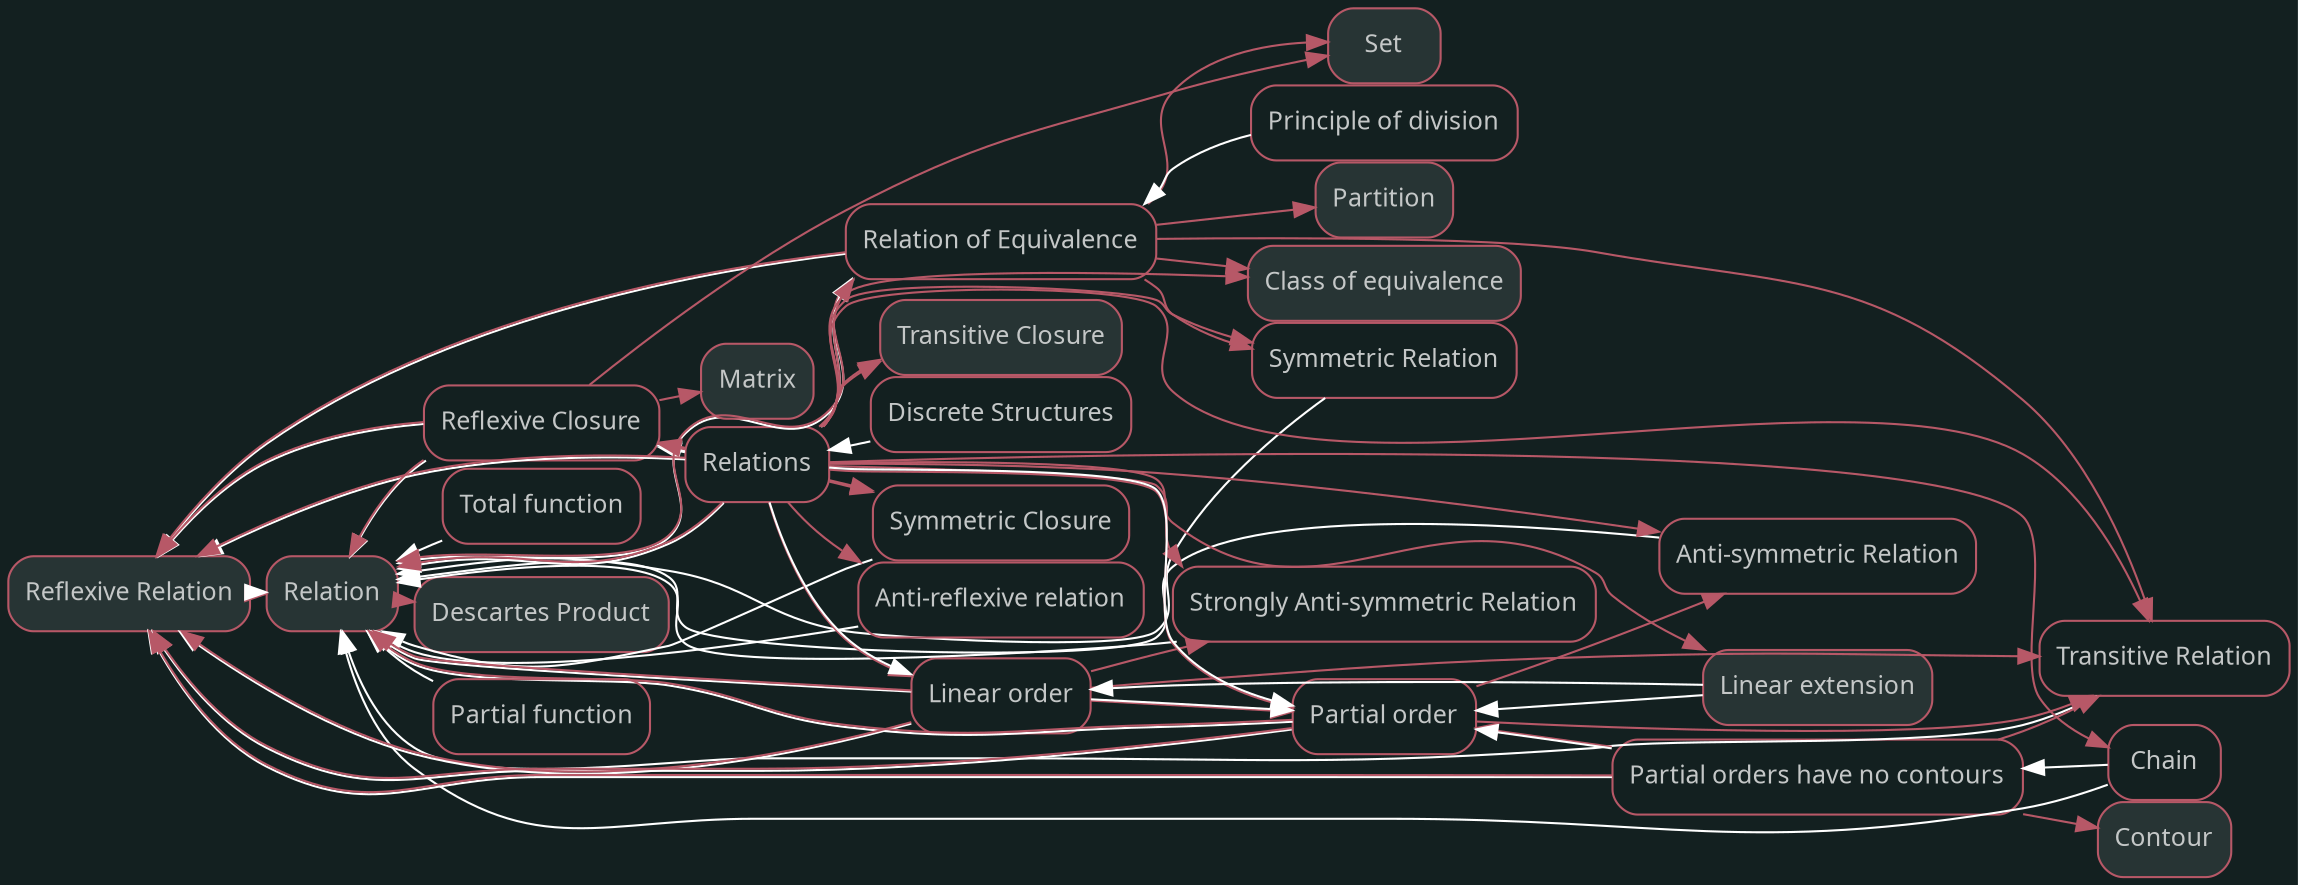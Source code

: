 digraph "Reflexive Relation" {graph [nodesep=0,ranksep=0,rankdir="LR",bgcolor="#132020"];node [shape="rectangle",style="rounded,filled",fontname="sans",fontsize="12px",labelfontname="sans",color="#b75867",fillcolor="#273434",fontcolor="#c4c7c7"];"Reflexive Relation" [label="Reflexive Relation",tooltip="Reflexive Relation",URL="/Knowledge/Reflexive Relation.html",target="_parent"];"Relation" [label="Relation",tooltip="Relation",URL="/Knowledge/Relation.html",target="_parent"];subgraph "Forward Reflexive Relation" {edge [color="#b75867"];"Reflexive Relation" -> "Relation";}
node [shape="rectangle",style="rounded",fontname="sans",fontsize="12px",labelfontname="sans",color="#b75867",fillcolor="#FFFFFF",fontcolor="#c4c7c7"];"Reflexive Closure" [label="Reflexive Closure",tooltip="Reflexive Closure",URL="/Knowledge/Reflexive Closure.html",target="_parent"];"Relation of Equivalence" [label="Relation of Equivalence",tooltip="Relation of Equivalence",URL="/Knowledge/Relation of Equivalence.html",target="_parent"];"Relations" [label="Relations",tooltip="Relations",URL="/Knowledge/Relations.html",target="_parent"];"Linear order" [label="Linear order",tooltip="Linear order",URL="/Knowledge/Linear order.html",target="_parent"];"Partial orders have no contours" [label="Partial orders have no contours",tooltip="Partial orders have no contours",URL="/Knowledge/Partial orders have no contours.html",target="_parent"];"Partial order" [label="Partial order",tooltip="Partial order",URL="/Knowledge/Partial order.html",target="_parent"];subgraph "Backward Reflexive Relation" {edge [dir="back",color="#FFFFFF"];"Reflexive Relation" -> "Reflexive Closure";"Reflexive Relation" -> "Relation of Equivalence";"Reflexive Relation" -> "Relations";"Reflexive Relation" -> "Linear order";"Reflexive Relation" -> "Partial orders have no contours";"Reflexive Relation" -> "Partial order";}node [shape="rectangle",style="rounded,filled",fontname="sans",fontsize="12px",labelfontname="sans",color="#b75867",fillcolor="#273434",fontcolor="#c4c7c7"];"Relation" [label="Relation",tooltip="Relation",URL="/Knowledge/Relation.html",target="_parent"];"Descartes Product" [label="Descartes Product",tooltip="Descartes Product",URL="/Knowledge/Descartes Product.html",target="_parent"];subgraph "Forward Relation" {edge [color="#b75867"];"Relation" -> "Descartes Product";}
node [shape="rectangle",style="rounded",fontname="sans",fontsize="12px",labelfontname="sans",color="#b75867",fillcolor="#FFFFFF",fontcolor="#c4c7c7"];"Anti-symmetric Relation" [label="Anti-symmetric Relation",tooltip="Anti-symmetric Relation",URL="/Knowledge/Anti-symmetric Relation.html",target="_parent"];"Chain" [label="Chain",tooltip="Chain",URL="/Knowledge/Chain.html",target="_parent"];"Reflexive Closure" [label="Reflexive Closure",tooltip="Reflexive Closure",URL="/Knowledge/Reflexive Closure.html",target="_parent"];"Symmetric Closure" [label="Symmetric Closure",tooltip="Symmetric Closure",URL="/Knowledge/Symmetric Closure.html",target="_parent"];"Relation of Equivalence" [label="Relation of Equivalence",tooltip="Relation of Equivalence",URL="/Knowledge/Relation of Equivalence.html",target="_parent"];"Symmetric Relation" [label="Symmetric Relation",tooltip="Symmetric Relation",URL="/Knowledge/Symmetric Relation.html",target="_parent"];"Partial function" [label="Partial function",tooltip="Partial function",URL="/Knowledge/Partial function.html",target="_parent"];"Relations" [label="Relations",tooltip="Relations",URL="/Knowledge/Relations.html",target="_parent"];"Linear order" [label="Linear order",tooltip="Linear order",URL="/Knowledge/Linear order.html",target="_parent"];"Total function" [label="Total function",tooltip="Total function",URL="/Knowledge/Total function.html",target="_parent"];"Transitive Relation" [label="Transitive Relation",tooltip="Transitive Relation",URL="/Knowledge/Transitive Relation.html",target="_parent"];"Reflexive Relation" [label="Reflexive Relation",tooltip="Reflexive Relation",URL="/Knowledge/Reflexive Relation.html",target="_parent"];"Anti-reflexive relation" [label="Anti-reflexive relation",tooltip="Anti-reflexive relation",URL="/Knowledge/Anti-reflexive relation.html",target="_parent"];"Strongly Anti-symmetric Relation" [label="Strongly Anti-symmetric Relation",tooltip="Strongly Anti-symmetric Relation",URL="/Knowledge/Strongly Anti-symmetric Relation.html",target="_parent"];"Partial order" [label="Partial order",tooltip="Partial order",URL="/Knowledge/Partial order.html",target="_parent"];subgraph "Backward Relation" {edge [dir="back",color="#FFFFFF"];"Relation" -> "Anti-symmetric Relation";"Relation" -> "Chain";"Relation" -> "Reflexive Closure";"Relation" -> "Symmetric Closure";"Relation" -> "Relation of Equivalence";"Relation" -> "Symmetric Relation";"Relation" -> "Partial function";"Relation" -> "Relations";"Relation" -> "Linear order";"Relation" -> "Total function";"Relation" -> "Transitive Relation";"Relation" -> "Reflexive Relation";"Relation" -> "Anti-reflexive relation";"Relation" -> "Strongly Anti-symmetric Relation";"Relation" -> "Partial order";}node [shape="rectangle",style="rounded,filled",fontname="sans",fontsize="12px",labelfontname="sans",color="#b75867",fillcolor="#273434",fontcolor="#c4c7c7"];"Reflexive Closure" [label="Reflexive Closure",tooltip="Reflexive Closure",URL="/Knowledge/Reflexive Closure.html",target="_parent"];"Matrix" [label="Matrix",tooltip="Matrix",URL="/Knowledge/Matrix.html",target="_parent"];"Relation" [label="Relation",tooltip="Relation",URL="/Knowledge/Relation.html",target="_parent"];"Set" [label="Set",tooltip="Set",URL="/Knowledge/Set.html",target="_parent"];"Reflexive Relation" [label="Reflexive Relation",tooltip="Reflexive Relation",URL="/Knowledge/Reflexive Relation.html",target="_parent"];subgraph "Forward Reflexive Closure" {edge [color="#b75867"];"Reflexive Closure" -> "Matrix";"Reflexive Closure" -> "Relation";"Reflexive Closure" -> "Set";"Reflexive Closure" -> "Reflexive Relation";}
node [shape="rectangle",style="rounded",fontname="sans",fontsize="12px",labelfontname="sans",color="#b75867",fillcolor="#FFFFFF",fontcolor="#c4c7c7"];"Relations" [label="Relations",tooltip="Relations",URL="/Knowledge/Relations.html",target="_parent"];subgraph "Backward Reflexive Closure" {edge [dir="back",color="#FFFFFF"];"Reflexive Closure" -> "Relations";"Reflexive Closure" -> "Relations";}node [shape="rectangle",style="rounded,filled",fontname="sans",fontsize="12px",labelfontname="sans",color="#b75867",fillcolor="#273434",fontcolor="#c4c7c7"];"Relation of Equivalence" [label="Relation of Equivalence",tooltip="Relation of Equivalence",URL="/Knowledge/Relation of Equivalence.html",target="_parent"];"Class of equivalence" [label="Class of equivalence",tooltip="Class of equivalence",URL="/Knowledge/Class of equivalence.html",target="_parent"];"Set" [label="Set",tooltip="Set",URL="/Knowledge/Set.html",target="_parent"];"Partition" [label="Partition",tooltip="Partition",URL="/Knowledge/Partition.html",target="_parent"];"Transitive Relation" [label="Transitive Relation",tooltip="Transitive Relation",URL="/Knowledge/Transitive Relation.html",target="_parent"];"Symmetric Relation" [label="Symmetric Relation",tooltip="Symmetric Relation",URL="/Knowledge/Symmetric Relation.html",target="_parent"];"Reflexive Relation" [label="Reflexive Relation",tooltip="Reflexive Relation",URL="/Knowledge/Reflexive Relation.html",target="_parent"];"Relation" [label="Relation",tooltip="Relation",URL="/Knowledge/Relation.html",target="_parent"];subgraph "Forward Relation of Equivalence" {edge [color="#b75867"];"Relation of Equivalence" -> "Class of equivalence";"Relation of Equivalence" -> "Set";"Relation of Equivalence" -> "Partition";"Relation of Equivalence" -> "Transitive Relation";"Relation of Equivalence" -> "Symmetric Relation";"Relation of Equivalence" -> "Reflexive Relation";"Relation of Equivalence" -> "Relation";}
node [shape="rectangle",style="rounded",fontname="sans",fontsize="12px",labelfontname="sans",color="#b75867",fillcolor="#FFFFFF",fontcolor="#c4c7c7"];"Principle of division" [label="Principle of division",tooltip="Principle of division",URL="/Knowledge/Principle of division.html",target="_parent"];"Relations" [label="Relations",tooltip="Relations",URL="/Knowledge/Relations.html",target="_parent"];subgraph "Backward Relation of Equivalence" {edge [dir="back",color="#FFFFFF"];"Relation of Equivalence" -> "Principle of division";"Relation of Equivalence" -> "Relations";}node [shape="rectangle",style="rounded,filled",fontname="sans",fontsize="12px",labelfontname="sans",color="#b75867",fillcolor="#273434",fontcolor="#c4c7c7"];"Relations" [label="Relations",tooltip="Relations",URL="/Knowledge/Relations.html",target="_parent"];"Chain" [label="Chain",tooltip="Chain",URL="/Knowledge/Chain.html",target="_parent"];"Linear extension" [label="Linear extension",tooltip="Linear extension",URL="/Knowledge/Linear extension.html",target="_parent"];"Linear order" [label="Linear order",tooltip="Linear order",URL="/Knowledge/Linear order.html",target="_parent"];"Partial order" [label="Partial order",tooltip="Partial order",URL="/Knowledge/Partial order.html",target="_parent"];"Class of equivalence" [label="Class of equivalence",tooltip="Class of equivalence",URL="/Knowledge/Class of equivalence.html",target="_parent"];"Relation of Equivalence" [label="Relation of Equivalence",tooltip="Relation of Equivalence",URL="/Knowledge/Relation of Equivalence.html",target="_parent"];"Transitive Closure" [label="Transitive Closure",tooltip="Transitive Closure",URL="/Knowledge/Transitive Closure.html",target="_parent"];"Symmetric Closure" [label="Symmetric Closure",tooltip="Symmetric Closure",URL="/Knowledge/Symmetric Closure.html",target="_parent"];"Reflexive Closure" [label="Reflexive Closure",tooltip="Reflexive Closure",URL="/Knowledge/Reflexive Closure.html",target="_parent"];"Transitive Relation" [label="Transitive Relation",tooltip="Transitive Relation",URL="/Knowledge/Transitive Relation.html",target="_parent"];"Strongly Anti-symmetric Relation" [label="Strongly Anti-symmetric Relation",tooltip="Strongly Anti-symmetric Relation",URL="/Knowledge/Strongly Anti-symmetric Relation.html",target="_parent"];"Anti-symmetric Relation" [label="Anti-symmetric Relation",tooltip="Anti-symmetric Relation",URL="/Knowledge/Anti-symmetric Relation.html",target="_parent"];"Symmetric Relation" [label="Symmetric Relation",tooltip="Symmetric Relation",URL="/Knowledge/Symmetric Relation.html",target="_parent"];"Anti-reflexive relation" [label="Anti-reflexive relation",tooltip="Anti-reflexive relation",URL="/Knowledge/Anti-reflexive relation.html",target="_parent"];"Reflexive Relation" [label="Reflexive Relation",tooltip="Reflexive Relation",URL="/Knowledge/Reflexive Relation.html",target="_parent"];"Relation" [label="Relation",tooltip="Relation",URL="/Knowledge/Relation.html",target="_parent"];subgraph "Forward Relations" {edge [color="#b75867"];"Relations" -> "Chain";"Relations" -> "Linear extension";"Relations" -> "Linear order";"Relations" -> "Partial order";"Relations" -> "Class of equivalence";"Relations" -> "Relation of Equivalence";"Relations" -> "Transitive Closure";"Relations" -> "Symmetric Closure";"Relations" -> "Reflexive Closure";"Relations" -> "Symmetric Closure";"Relations" -> "Transitive Closure";"Relations" -> "Reflexive Closure";"Relations" -> "Transitive Relation";"Relations" -> "Strongly Anti-symmetric Relation";"Relations" -> "Anti-symmetric Relation";"Relations" -> "Symmetric Relation";"Relations" -> "Anti-reflexive relation";"Relations" -> "Reflexive Relation";"Relations" -> "Relation";}
node [shape="rectangle",style="rounded",fontname="sans",fontsize="12px",labelfontname="sans",color="#b75867",fillcolor="#FFFFFF",fontcolor="#c4c7c7"];"Discrete Structures" [label="Discrete Structures",tooltip="Discrete Structures",URL="/Knowledge/Discrete Structures.html",target="_parent"];subgraph "Backward Relations" {edge [dir="back",color="#FFFFFF"];"Relations" -> "Discrete Structures";}node [shape="rectangle",style="rounded,filled",fontname="sans",fontsize="12px",labelfontname="sans",color="#b75867",fillcolor="#273434",fontcolor="#c4c7c7"];"Linear order" [label="Linear order",tooltip="Linear order",URL="/Knowledge/Linear order.html",target="_parent"];"Partial order" [label="Partial order",tooltip="Partial order",URL="/Knowledge/Partial order.html",target="_parent"];"Transitive Relation" [label="Transitive Relation",tooltip="Transitive Relation",URL="/Knowledge/Transitive Relation.html",target="_parent"];"Strongly Anti-symmetric Relation" [label="Strongly Anti-symmetric Relation",tooltip="Strongly Anti-symmetric Relation",URL="/Knowledge/Strongly Anti-symmetric Relation.html",target="_parent"];"Reflexive Relation" [label="Reflexive Relation",tooltip="Reflexive Relation",URL="/Knowledge/Reflexive Relation.html",target="_parent"];"Relation" [label="Relation",tooltip="Relation",URL="/Knowledge/Relation.html",target="_parent"];subgraph "Forward Linear order" {edge [color="#b75867"];"Linear order" -> "Partial order";"Linear order" -> "Transitive Relation";"Linear order" -> "Strongly Anti-symmetric Relation";"Linear order" -> "Reflexive Relation";"Linear order" -> "Relation";}
node [shape="rectangle",style="rounded",fontname="sans",fontsize="12px",labelfontname="sans",color="#b75867",fillcolor="#FFFFFF",fontcolor="#c4c7c7"];"Linear extension" [label="Linear extension",tooltip="Linear extension",URL="/Knowledge/Linear extension.html",target="_parent"];"Relations" [label="Relations",tooltip="Relations",URL="/Knowledge/Relations.html",target="_parent"];subgraph "Backward Linear order" {edge [dir="back",color="#FFFFFF"];"Linear order" -> "Linear extension";"Linear order" -> "Relations";}node [shape="rectangle",style="rounded,filled",fontname="sans",fontsize="12px",labelfontname="sans",color="#b75867",fillcolor="#273434",fontcolor="#c4c7c7"];"Partial orders have no contours" [label="Partial orders have no contours",tooltip="Partial orders have no contours",URL="/Knowledge/Partial orders have no contours.html",target="_parent"];"Contour" [label="Contour",tooltip="Contour",URL="/Knowledge/Contour.html",target="_parent"];"Partial order" [label="Partial order",tooltip="Partial order",URL="/Knowledge/Partial order.html",target="_parent"];"Transitive Relation" [label="Transitive Relation",tooltip="Transitive Relation",URL="/Knowledge/Transitive Relation.html",target="_parent"];"Reflexive Relation" [label="Reflexive Relation",tooltip="Reflexive Relation",URL="/Knowledge/Reflexive Relation.html",target="_parent"];subgraph "Forward Partial orders have no contours" {edge [color="#b75867"];"Partial orders have no contours" -> "Contour";"Partial orders have no contours" -> "Partial order";"Partial orders have no contours" -> "Transitive Relation";"Partial orders have no contours" -> "Reflexive Relation";}
node [shape="rectangle",style="rounded",fontname="sans",fontsize="12px",labelfontname="sans",color="#b75867",fillcolor="#FFFFFF",fontcolor="#c4c7c7"];"Chain" [label="Chain",tooltip="Chain",URL="/Knowledge/Chain.html",target="_parent"];subgraph "Backward Partial orders have no contours" {edge [dir="back",color="#FFFFFF"];"Partial orders have no contours" -> "Chain";}node [shape="rectangle",style="rounded,filled",fontname="sans",fontsize="12px",labelfontname="sans",color="#b75867",fillcolor="#273434",fontcolor="#c4c7c7"];"Partial order" [label="Partial order",tooltip="Partial order",URL="/Knowledge/Partial order.html",target="_parent"];"Transitive Relation" [label="Transitive Relation",tooltip="Transitive Relation",URL="/Knowledge/Transitive Relation.html",target="_parent"];"Anti-symmetric Relation" [label="Anti-symmetric Relation",tooltip="Anti-symmetric Relation",URL="/Knowledge/Anti-symmetric Relation.html",target="_parent"];"Reflexive Relation" [label="Reflexive Relation",tooltip="Reflexive Relation",URL="/Knowledge/Reflexive Relation.html",target="_parent"];"Relation" [label="Relation",tooltip="Relation",URL="/Knowledge/Relation.html",target="_parent"];subgraph "Forward Partial order" {edge [color="#b75867"];"Partial order" -> "Transitive Relation";"Partial order" -> "Anti-symmetric Relation";"Partial order" -> "Reflexive Relation";"Partial order" -> "Relation";}
node [shape="rectangle",style="rounded",fontname="sans",fontsize="12px",labelfontname="sans",color="#b75867",fillcolor="#FFFFFF",fontcolor="#c4c7c7"];"Linear extension" [label="Linear extension",tooltip="Linear extension",URL="/Knowledge/Linear extension.html",target="_parent"];"Relations" [label="Relations",tooltip="Relations",URL="/Knowledge/Relations.html",target="_parent"];"Linear order" [label="Linear order",tooltip="Linear order",URL="/Knowledge/Linear order.html",target="_parent"];"Partial orders have no contours" [label="Partial orders have no contours",tooltip="Partial orders have no contours",URL="/Knowledge/Partial orders have no contours.html",target="_parent"];subgraph "Backward Partial order" {edge [dir="back",color="#FFFFFF"];"Partial order" -> "Linear extension";"Partial order" -> "Relations";"Partial order" -> "Linear order";"Partial order" -> "Partial orders have no contours";}}
